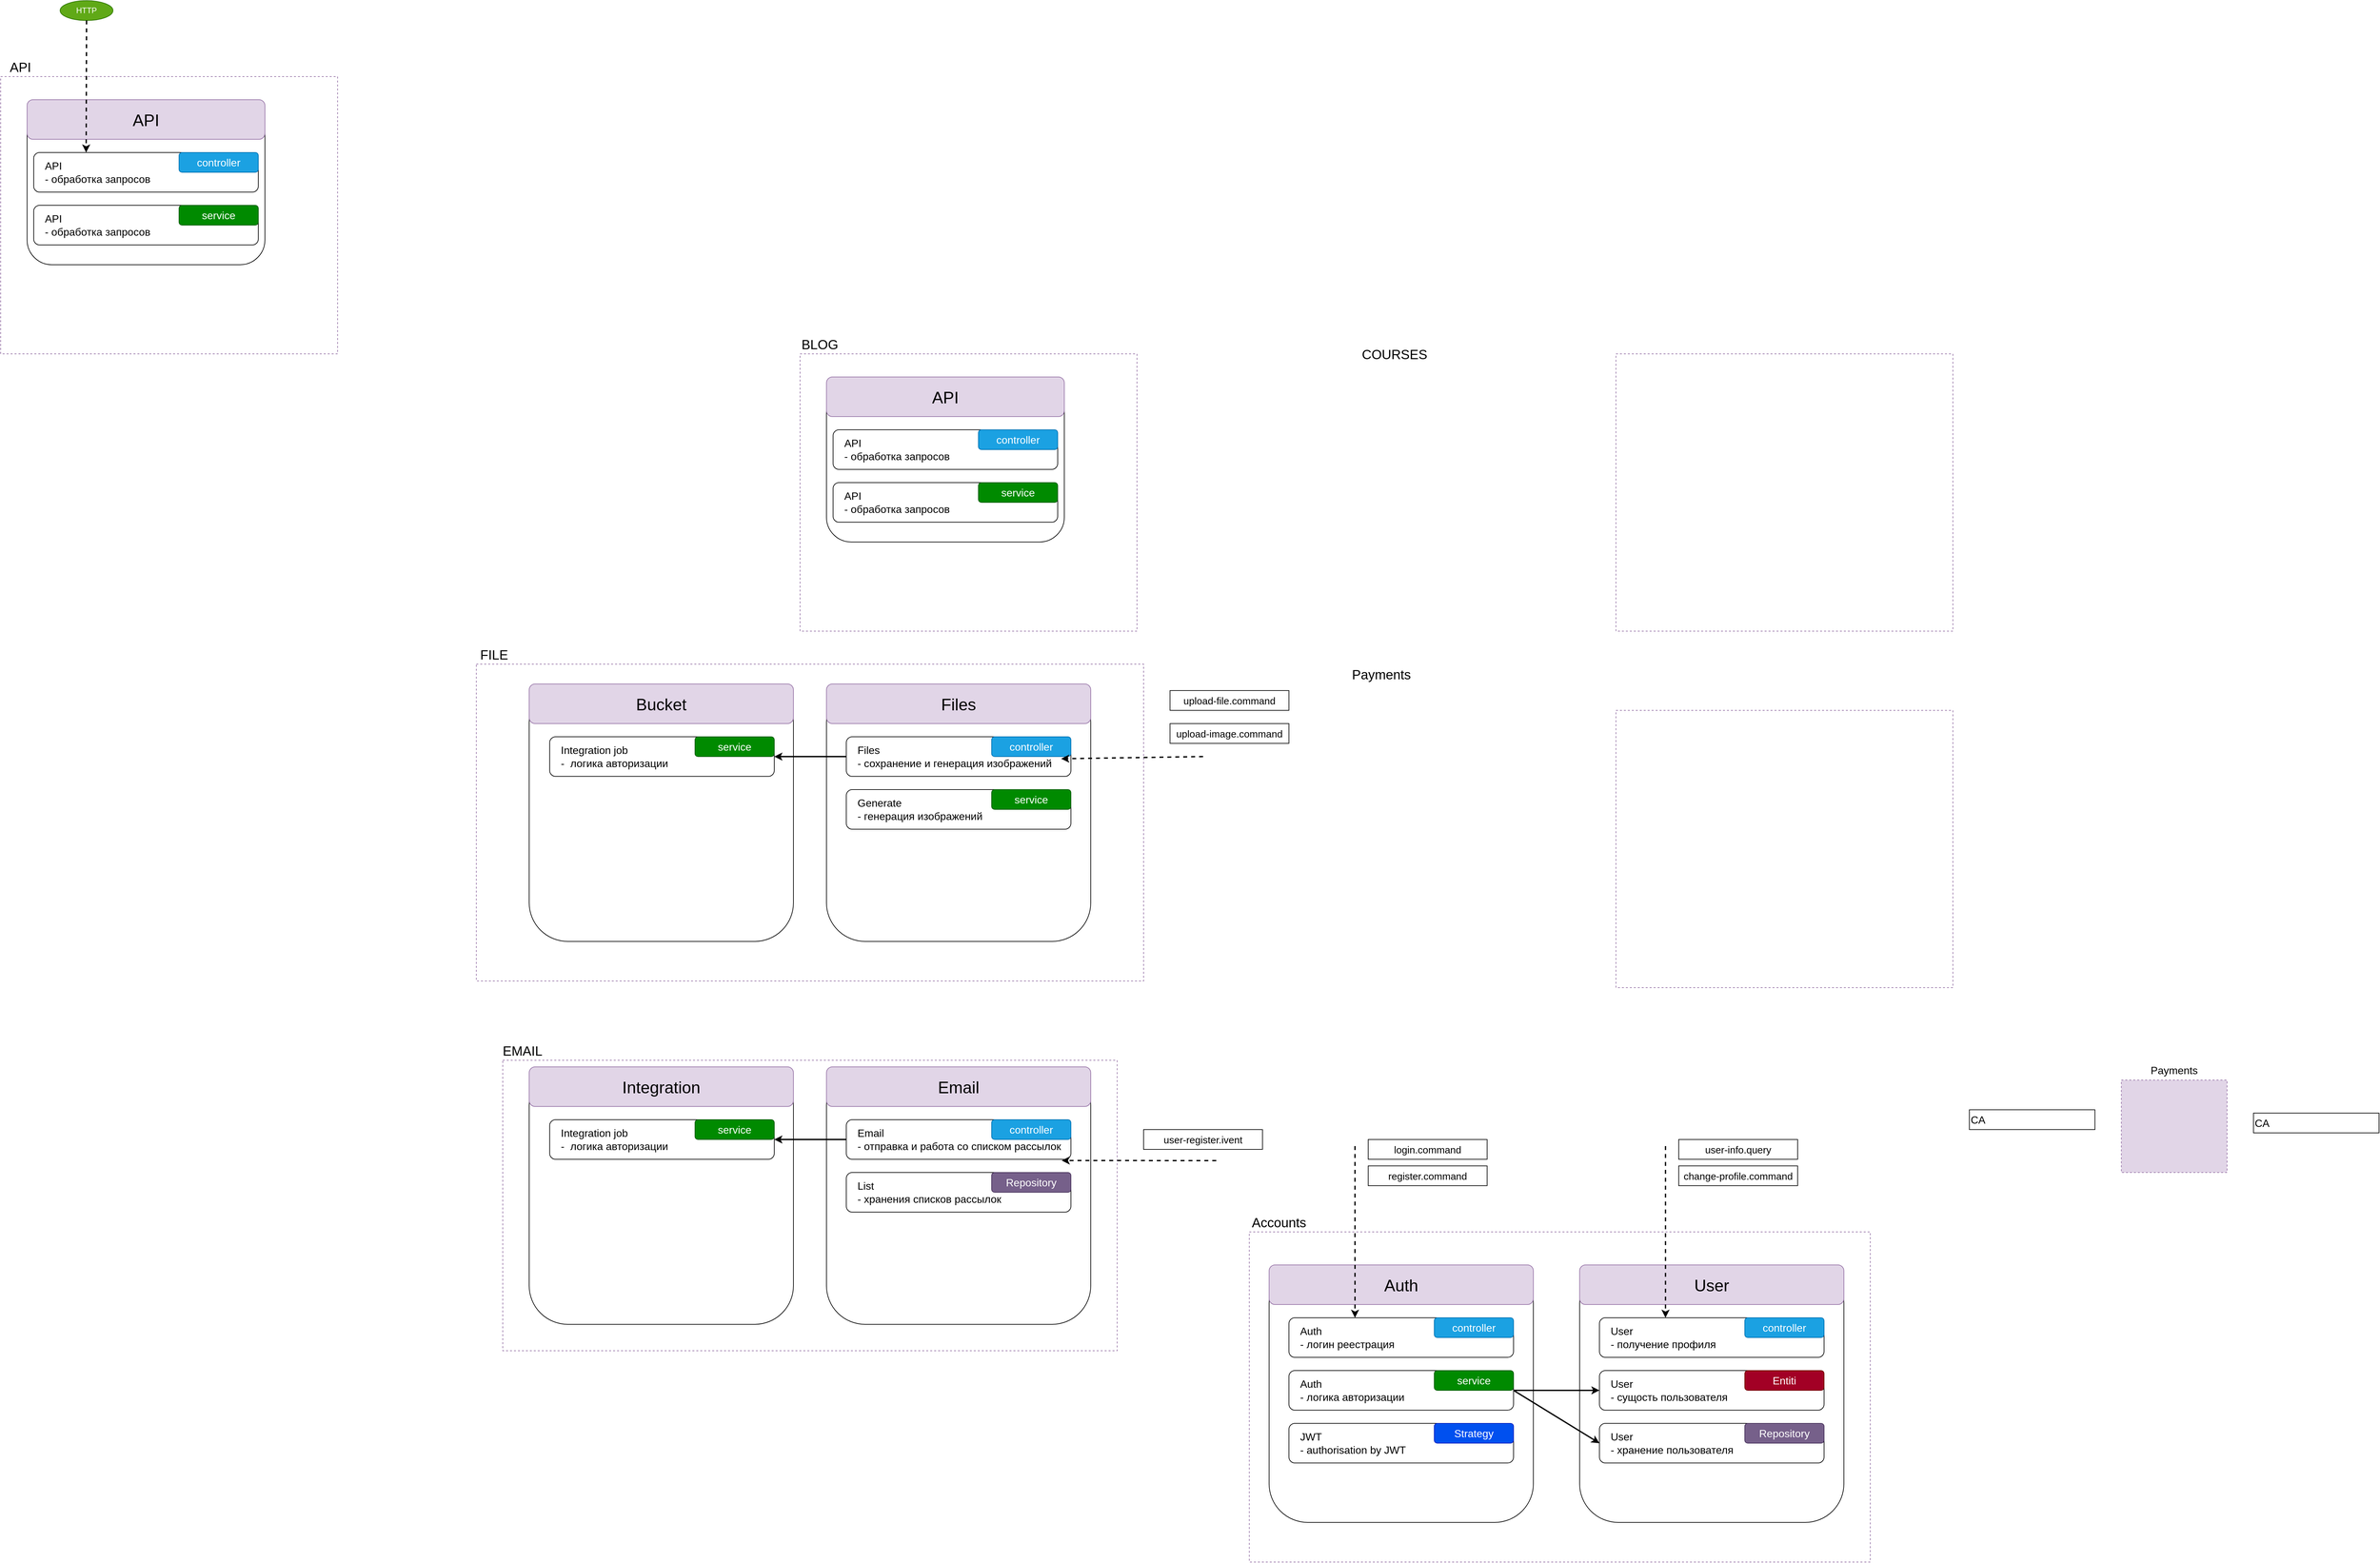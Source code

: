 <mxfile version="24.7.6">
  <diagram name="Страница — 1" id="FXz6Qzg8k4MSJghazMvo">
    <mxGraphModel dx="2476" dy="2785" grid="1" gridSize="10" guides="1" tooltips="1" connect="1" arrows="1" fold="1" page="1" pageScale="1" pageWidth="827" pageHeight="1169" math="0" shadow="0">
      <root>
        <mxCell id="0" />
        <mxCell id="1" parent="0" />
        <mxCell id="1Hry3ucUljuugz8p2C6j-1" value="" style="rounded=1;whiteSpace=wrap;html=1;" parent="1" vertex="1">
          <mxGeometry x="150" y="35" width="360" height="250" as="geometry" />
        </mxCell>
        <mxCell id="1Hry3ucUljuugz8p2C6j-2" value="&lt;font style=&quot;font-size: 25px;&quot;&gt;API&lt;/font&gt;" style="rounded=1;whiteSpace=wrap;html=1;fillColor=#e1d5e7;strokeColor=#9673a6;" parent="1" vertex="1">
          <mxGeometry x="150" y="35" width="360" height="60" as="geometry" />
        </mxCell>
        <mxCell id="1Hry3ucUljuugz8p2C6j-3" value="&lt;font style=&quot;font-size: 16px;&quot;&gt;API&lt;br&gt;- обработка запросов&lt;/font&gt;" style="rounded=1;whiteSpace=wrap;html=1;align=left;spacingLeft=15;" parent="1" vertex="1">
          <mxGeometry x="160" y="115" width="340" height="60" as="geometry" />
        </mxCell>
        <mxCell id="1Hry3ucUljuugz8p2C6j-4" value="&lt;font style=&quot;font-size: 16px;&quot;&gt;API&lt;br&gt;- обработка запросов&lt;/font&gt;" style="rounded=1;whiteSpace=wrap;html=1;align=left;perimeterSpacing=0;spacingLeft=15;" parent="1" vertex="1">
          <mxGeometry x="160" y="195" width="340" height="60" as="geometry" />
        </mxCell>
        <mxCell id="1Hry3ucUljuugz8p2C6j-5" value="&lt;font style=&quot;font-size: 16px;&quot;&gt;controller&lt;/font&gt;" style="rounded=1;whiteSpace=wrap;html=1;fillColor=#1ba1e2;strokeColor=#006EAF;fontColor=#ffffff;" parent="1" vertex="1">
          <mxGeometry x="380" y="115" width="120" height="30" as="geometry" />
        </mxCell>
        <mxCell id="1Hry3ucUljuugz8p2C6j-7" value="&lt;font style=&quot;font-size: 16px;&quot;&gt;service&lt;/font&gt;" style="rounded=1;whiteSpace=wrap;html=1;fillColor=#008a00;strokeColor=#005700;fontColor=#ffffff;" parent="1" vertex="1">
          <mxGeometry x="380" y="195" width="120" height="30" as="geometry" />
        </mxCell>
        <mxCell id="1Hry3ucUljuugz8p2C6j-8" style="edgeStyle=orthogonalEdgeStyle;rounded=0;orthogonalLoop=1;jettySize=auto;html=1;exitX=0.5;exitY=1;exitDx=0;exitDy=0;" parent="1" source="1Hry3ucUljuugz8p2C6j-1" target="1Hry3ucUljuugz8p2C6j-1" edge="1">
          <mxGeometry relative="1" as="geometry" />
        </mxCell>
        <mxCell id="1Hry3ucUljuugz8p2C6j-9" value="HTTP" style="ellipse;whiteSpace=wrap;html=1;fillColor=#60a917;fontColor=#ffffff;strokeColor=#2D7600;" parent="1" vertex="1">
          <mxGeometry x="200" y="-115" width="80" height="30" as="geometry" />
        </mxCell>
        <mxCell id="1Hry3ucUljuugz8p2C6j-15" value="" style="rounded=0;whiteSpace=wrap;html=1;fillColor=none;strokeColor=#9673a6;dashed=1;glass=0;" parent="1" vertex="1">
          <mxGeometry x="110" width="510" height="420" as="geometry" />
        </mxCell>
        <mxCell id="1Hry3ucUljuugz8p2C6j-16" value="&lt;font style=&quot;font-size: 20px;&quot;&gt;API&lt;/font&gt;" style="text;html=1;align=center;verticalAlign=middle;whiteSpace=wrap;rounded=0;" parent="1" vertex="1">
          <mxGeometry x="110" y="-30" width="60" height="30" as="geometry" />
        </mxCell>
        <mxCell id="1Hry3ucUljuugz8p2C6j-19" value="" style="endArrow=classic;html=1;rounded=0;exitX=0.5;exitY=1;exitDx=0;exitDy=0;strokeWidth=2;dashed=1;" parent="1" source="1Hry3ucUljuugz8p2C6j-9" edge="1">
          <mxGeometry width="50" height="50" relative="1" as="geometry">
            <mxPoint x="239.41" y="-65" as="sourcePoint" />
            <mxPoint x="239.41" y="115" as="targetPoint" />
          </mxGeometry>
        </mxCell>
        <mxCell id="1Hry3ucUljuugz8p2C6j-20" value="" style="rounded=1;whiteSpace=wrap;html=1;" parent="1" vertex="1">
          <mxGeometry x="1360" y="455" width="360" height="250" as="geometry" />
        </mxCell>
        <mxCell id="1Hry3ucUljuugz8p2C6j-21" value="&lt;font style=&quot;font-size: 25px;&quot;&gt;API&lt;/font&gt;" style="rounded=1;whiteSpace=wrap;html=1;fillColor=#e1d5e7;strokeColor=#9673a6;" parent="1" vertex="1">
          <mxGeometry x="1360" y="455" width="360" height="60" as="geometry" />
        </mxCell>
        <mxCell id="1Hry3ucUljuugz8p2C6j-22" value="&lt;font style=&quot;font-size: 16px;&quot;&gt;API&lt;br&gt;- обработка запросов&lt;/font&gt;" style="rounded=1;whiteSpace=wrap;html=1;align=left;spacingLeft=15;" parent="1" vertex="1">
          <mxGeometry x="1370" y="535" width="340" height="60" as="geometry" />
        </mxCell>
        <mxCell id="1Hry3ucUljuugz8p2C6j-23" value="&lt;font style=&quot;font-size: 16px;&quot;&gt;API&lt;br&gt;- обработка запросов&lt;/font&gt;" style="rounded=1;whiteSpace=wrap;html=1;align=left;perimeterSpacing=0;spacingLeft=15;" parent="1" vertex="1">
          <mxGeometry x="1370" y="615" width="340" height="60" as="geometry" />
        </mxCell>
        <mxCell id="1Hry3ucUljuugz8p2C6j-24" value="&lt;font style=&quot;font-size: 16px;&quot;&gt;controller&lt;/font&gt;" style="rounded=1;whiteSpace=wrap;html=1;fillColor=#1ba1e2;strokeColor=#006EAF;fontColor=#ffffff;" parent="1" vertex="1">
          <mxGeometry x="1590" y="535" width="120" height="30" as="geometry" />
        </mxCell>
        <mxCell id="1Hry3ucUljuugz8p2C6j-25" value="&lt;font style=&quot;font-size: 16px;&quot;&gt;service&lt;/font&gt;" style="rounded=1;whiteSpace=wrap;html=1;fillColor=#008a00;strokeColor=#005700;fontColor=#ffffff;" parent="1" vertex="1">
          <mxGeometry x="1590" y="615" width="120" height="30" as="geometry" />
        </mxCell>
        <mxCell id="1Hry3ucUljuugz8p2C6j-26" style="edgeStyle=orthogonalEdgeStyle;rounded=0;orthogonalLoop=1;jettySize=auto;html=1;exitX=0.5;exitY=1;exitDx=0;exitDy=0;" parent="1" source="1Hry3ucUljuugz8p2C6j-20" target="1Hry3ucUljuugz8p2C6j-20" edge="1">
          <mxGeometry relative="1" as="geometry" />
        </mxCell>
        <mxCell id="1Hry3ucUljuugz8p2C6j-27" value="" style="rounded=0;whiteSpace=wrap;html=1;fillColor=none;strokeColor=#9673a6;dashed=1;glass=0;" parent="1" vertex="1">
          <mxGeometry x="1320" y="420" width="510" height="420" as="geometry" />
        </mxCell>
        <mxCell id="1Hry3ucUljuugz8p2C6j-28" value="&lt;font style=&quot;font-size: 20px;&quot;&gt;BLOG&lt;/font&gt;" style="text;html=1;align=center;verticalAlign=middle;whiteSpace=wrap;rounded=0;" parent="1" vertex="1">
          <mxGeometry x="1320" y="390" width="60" height="30" as="geometry" />
        </mxCell>
        <mxCell id="1Hry3ucUljuugz8p2C6j-29" value="" style="rounded=0;whiteSpace=wrap;html=1;fillColor=none;strokeColor=#9673a6;dashed=1;glass=0;" parent="1" vertex="1">
          <mxGeometry x="870" y="1490" width="930" height="440" as="geometry" />
        </mxCell>
        <mxCell id="1Hry3ucUljuugz8p2C6j-30" value="&lt;span style=&quot;font-size: 20px;&quot;&gt;EMAIL&lt;/span&gt;" style="text;html=1;align=center;verticalAlign=middle;whiteSpace=wrap;rounded=0;" parent="1" vertex="1">
          <mxGeometry x="870" y="1460" width="60" height="30" as="geometry" />
        </mxCell>
        <mxCell id="1Hry3ucUljuugz8p2C6j-31" value="" style="rounded=0;whiteSpace=wrap;html=1;fillColor=none;strokeColor=#9673a6;dashed=1;glass=0;" parent="1" vertex="1">
          <mxGeometry x="830" y="890" width="1010" height="480" as="geometry" />
        </mxCell>
        <mxCell id="1Hry3ucUljuugz8p2C6j-32" value="&lt;font style=&quot;font-size: 20px;&quot;&gt;FILE&lt;/font&gt;" style="text;html=1;align=center;verticalAlign=middle;whiteSpace=wrap;rounded=0;" parent="1" vertex="1">
          <mxGeometry x="827" y="860" width="60" height="30" as="geometry" />
        </mxCell>
        <mxCell id="1Hry3ucUljuugz8p2C6j-33" value="" style="rounded=0;whiteSpace=wrap;html=1;fillColor=none;strokeColor=#9673a6;dashed=1;glass=0;" parent="1" vertex="1">
          <mxGeometry x="2555" y="420" width="510" height="420" as="geometry" />
        </mxCell>
        <mxCell id="1Hry3ucUljuugz8p2C6j-34" value="&lt;font style=&quot;font-size: 20px;&quot;&gt;COURSES&lt;/font&gt;" style="text;html=1;align=center;verticalAlign=middle;whiteSpace=wrap;rounded=0;" parent="1" vertex="1">
          <mxGeometry x="2190" y="405" width="60" height="30" as="geometry" />
        </mxCell>
        <mxCell id="1Hry3ucUljuugz8p2C6j-35" value="" style="rounded=0;whiteSpace=wrap;html=1;fillColor=none;strokeColor=#9673a6;dashed=1;glass=0;" parent="1" vertex="1">
          <mxGeometry x="2555" y="960" width="510" height="420" as="geometry" />
        </mxCell>
        <mxCell id="1Hry3ucUljuugz8p2C6j-36" value="&lt;font style=&quot;font-size: 20px;&quot;&gt;Payments&lt;/font&gt;" style="text;html=1;align=center;verticalAlign=middle;whiteSpace=wrap;rounded=0;" parent="1" vertex="1">
          <mxGeometry x="2170" y="890" width="60" height="30" as="geometry" />
        </mxCell>
        <mxCell id="1Hry3ucUljuugz8p2C6j-37" value="" style="rounded=0;whiteSpace=wrap;html=1;fillColor=none;strokeColor=#9673a6;dashed=1;glass=0;" parent="1" vertex="1">
          <mxGeometry x="2000" y="1750" width="940" height="500" as="geometry" />
        </mxCell>
        <mxCell id="1Hry3ucUljuugz8p2C6j-38" value="&lt;font style=&quot;font-size: 20px;&quot;&gt;Accounts&lt;/font&gt;" style="text;html=1;align=center;verticalAlign=middle;whiteSpace=wrap;rounded=0;" parent="1" vertex="1">
          <mxGeometry x="2015" y="1720" width="60" height="30" as="geometry" />
        </mxCell>
        <mxCell id="1Hry3ucUljuugz8p2C6j-39" value="" style="rounded=1;whiteSpace=wrap;html=1;" parent="1" vertex="1">
          <mxGeometry x="2030" y="1800" width="400" height="390" as="geometry" />
        </mxCell>
        <mxCell id="1Hry3ucUljuugz8p2C6j-40" value="&lt;font style=&quot;font-size: 25px;&quot;&gt;Auth&lt;/font&gt;" style="rounded=1;whiteSpace=wrap;html=1;fillColor=#e1d5e7;strokeColor=#9673a6;" parent="1" vertex="1">
          <mxGeometry x="2030" y="1800" width="400" height="60" as="geometry" />
        </mxCell>
        <mxCell id="1Hry3ucUljuugz8p2C6j-41" value="&lt;font style=&quot;font-size: 16px;&quot;&gt;Auth&lt;br&gt;- логин реестрация&lt;/font&gt;" style="rounded=1;whiteSpace=wrap;html=1;align=left;spacingLeft=15;" parent="1" vertex="1">
          <mxGeometry x="2060" y="1880" width="340" height="60" as="geometry" />
        </mxCell>
        <mxCell id="1Hry3ucUljuugz8p2C6j-42" value="&lt;font style=&quot;font-size: 16px;&quot;&gt;Auth&lt;br&gt;- логика авторизации&lt;/font&gt;" style="rounded=1;whiteSpace=wrap;html=1;align=left;perimeterSpacing=0;spacingLeft=15;" parent="1" vertex="1">
          <mxGeometry x="2060" y="1960" width="340" height="60" as="geometry" />
        </mxCell>
        <mxCell id="1Hry3ucUljuugz8p2C6j-43" value="&lt;font style=&quot;font-size: 16px;&quot;&gt;controller&lt;/font&gt;" style="rounded=1;whiteSpace=wrap;html=1;fillColor=#1ba1e2;strokeColor=#006EAF;fontColor=#ffffff;" parent="1" vertex="1">
          <mxGeometry x="2280" y="1880" width="120" height="30" as="geometry" />
        </mxCell>
        <mxCell id="1Hry3ucUljuugz8p2C6j-44" value="&lt;font style=&quot;font-size: 16px;&quot;&gt;service&lt;/font&gt;" style="rounded=1;whiteSpace=wrap;html=1;fillColor=#008a00;strokeColor=#005700;fontColor=#ffffff;" parent="1" vertex="1">
          <mxGeometry x="2280" y="1960" width="120" height="30" as="geometry" />
        </mxCell>
        <mxCell id="1Hry3ucUljuugz8p2C6j-45" value="" style="rounded=1;whiteSpace=wrap;html=1;" parent="1" vertex="1">
          <mxGeometry x="2500" y="1800" width="400" height="390" as="geometry" />
        </mxCell>
        <mxCell id="1Hry3ucUljuugz8p2C6j-46" value="&lt;font style=&quot;font-size: 25px;&quot;&gt;User&lt;/font&gt;" style="rounded=1;whiteSpace=wrap;html=1;fillColor=#e1d5e7;strokeColor=#9673a6;" parent="1" vertex="1">
          <mxGeometry x="2500" y="1800" width="400" height="60" as="geometry" />
        </mxCell>
        <mxCell id="1Hry3ucUljuugz8p2C6j-47" value="&lt;font style=&quot;font-size: 16px;&quot;&gt;User&lt;br&gt;- получение профиля&lt;/font&gt;" style="rounded=1;whiteSpace=wrap;html=1;align=left;spacingLeft=15;" parent="1" vertex="1">
          <mxGeometry x="2530" y="1880" width="340" height="60" as="geometry" />
        </mxCell>
        <mxCell id="1Hry3ucUljuugz8p2C6j-48" value="&lt;font style=&quot;font-size: 16px;&quot;&gt;User&lt;br&gt;- хранение пользователя&lt;/font&gt;" style="rounded=1;whiteSpace=wrap;html=1;align=left;perimeterSpacing=0;spacingLeft=15;" parent="1" vertex="1">
          <mxGeometry x="2530" y="2040" width="340" height="60" as="geometry" />
        </mxCell>
        <mxCell id="1Hry3ucUljuugz8p2C6j-49" value="&lt;font style=&quot;font-size: 16px;&quot;&gt;controller&lt;/font&gt;" style="rounded=1;whiteSpace=wrap;html=1;fillColor=#1ba1e2;strokeColor=#006EAF;fontColor=#ffffff;" parent="1" vertex="1">
          <mxGeometry x="2750" y="1880" width="120" height="30" as="geometry" />
        </mxCell>
        <mxCell id="1Hry3ucUljuugz8p2C6j-50" value="&lt;span style=&quot;font-size: 16px;&quot;&gt;Repository&lt;/span&gt;" style="rounded=1;whiteSpace=wrap;html=1;fillColor=#76608a;strokeColor=#432D57;fontColor=#ffffff;" parent="1" vertex="1">
          <mxGeometry x="2750" y="2040" width="120" height="30" as="geometry" />
        </mxCell>
        <mxCell id="1Hry3ucUljuugz8p2C6j-56" value="&lt;font style=&quot;font-size: 16px;&quot;&gt;User&lt;/font&gt;&lt;div&gt;&lt;font style=&quot;font-size: 16px;&quot;&gt;- сущость пользователя&lt;/font&gt;&lt;/div&gt;" style="rounded=1;whiteSpace=wrap;html=1;align=left;perimeterSpacing=0;spacingLeft=15;" parent="1" vertex="1">
          <mxGeometry x="2530" y="1960" width="340" height="60" as="geometry" />
        </mxCell>
        <mxCell id="1Hry3ucUljuugz8p2C6j-57" value="&lt;span style=&quot;font-size: 16px;&quot;&gt;Entiti&lt;/span&gt;" style="rounded=1;whiteSpace=wrap;html=1;fillColor=#a20025;strokeColor=#6F0000;fontColor=#ffffff;" parent="1" vertex="1">
          <mxGeometry x="2750" y="1960" width="120" height="30" as="geometry" />
        </mxCell>
        <mxCell id="1Hry3ucUljuugz8p2C6j-61" value="" style="endArrow=classic;html=1;rounded=0;exitX=1;exitY=0.5;exitDx=0;exitDy=0;entryX=0;entryY=0.5;entryDx=0;entryDy=0;strokeWidth=2;" parent="1" source="1Hry3ucUljuugz8p2C6j-42" target="1Hry3ucUljuugz8p2C6j-56" edge="1">
          <mxGeometry width="50" height="50" relative="1" as="geometry">
            <mxPoint x="2440" y="2120" as="sourcePoint" />
            <mxPoint x="2490" y="2070" as="targetPoint" />
          </mxGeometry>
        </mxCell>
        <mxCell id="1Hry3ucUljuugz8p2C6j-62" value="" style="endArrow=classic;html=1;rounded=0;exitX=1;exitY=0.5;exitDx=0;exitDy=0;entryX=0;entryY=0.5;entryDx=0;entryDy=0;strokeWidth=2;" parent="1" source="1Hry3ucUljuugz8p2C6j-42" target="1Hry3ucUljuugz8p2C6j-48" edge="1">
          <mxGeometry width="50" height="50" relative="1" as="geometry">
            <mxPoint x="2410" y="2000" as="sourcePoint" />
            <mxPoint x="2540" y="2000" as="targetPoint" />
          </mxGeometry>
        </mxCell>
        <mxCell id="1Hry3ucUljuugz8p2C6j-63" value="&lt;font style=&quot;font-size: 16px;&quot;&gt;JWT&lt;br&gt;- authorisation by JWT&lt;/font&gt;" style="rounded=1;whiteSpace=wrap;html=1;align=left;perimeterSpacing=0;spacingLeft=15;" parent="1" vertex="1">
          <mxGeometry x="2060" y="2040" width="340" height="60" as="geometry" />
        </mxCell>
        <mxCell id="1Hry3ucUljuugz8p2C6j-64" value="&lt;span style=&quot;font-size: 16px;&quot;&gt;Strategy&lt;/span&gt;" style="rounded=1;whiteSpace=wrap;html=1;fillColor=#0050ef;strokeColor=#001DBC;fontColor=#ffffff;" parent="1" vertex="1">
          <mxGeometry x="2280" y="2040" width="120" height="30" as="geometry" />
        </mxCell>
        <mxCell id="NOx0zix0NdKzNJuwrrX9-1" value="" style="endArrow=classic;html=1;rounded=0;strokeWidth=2;dashed=1;" edge="1" parent="1">
          <mxGeometry width="50" height="50" relative="1" as="geometry">
            <mxPoint x="2160" y="1620" as="sourcePoint" />
            <mxPoint x="2160" y="1880" as="targetPoint" />
          </mxGeometry>
        </mxCell>
        <mxCell id="NOx0zix0NdKzNJuwrrX9-2" value="&lt;font style=&quot;font-size: 15px;&quot;&gt;login.command&lt;/font&gt;" style="rounded=0;whiteSpace=wrap;html=1;" vertex="1" parent="1">
          <mxGeometry x="2180" y="1610" width="180" height="30" as="geometry" />
        </mxCell>
        <mxCell id="NOx0zix0NdKzNJuwrrX9-3" value="&lt;font style=&quot;font-size: 15px;&quot;&gt;register.command&lt;/font&gt;" style="rounded=0;whiteSpace=wrap;html=1;" vertex="1" parent="1">
          <mxGeometry x="2180" y="1650" width="180" height="30" as="geometry" />
        </mxCell>
        <mxCell id="NOx0zix0NdKzNJuwrrX9-4" value="" style="endArrow=classic;html=1;rounded=0;strokeWidth=2;dashed=1;" edge="1" parent="1">
          <mxGeometry width="50" height="50" relative="1" as="geometry">
            <mxPoint x="2630" y="1620" as="sourcePoint" />
            <mxPoint x="2630" y="1880" as="targetPoint" />
          </mxGeometry>
        </mxCell>
        <mxCell id="NOx0zix0NdKzNJuwrrX9-5" value="&lt;font style=&quot;font-size: 15px;&quot;&gt;user-info.query&lt;/font&gt;" style="rounded=0;whiteSpace=wrap;html=1;" vertex="1" parent="1">
          <mxGeometry x="2650" y="1610" width="180" height="30" as="geometry" />
        </mxCell>
        <mxCell id="NOx0zix0NdKzNJuwrrX9-6" value="&lt;font style=&quot;font-size: 16px;&quot;&gt;CA&lt;/font&gt;" style="rounded=0;whiteSpace=wrap;html=1;align=left;" vertex="1" parent="1">
          <mxGeometry x="3090" y="1565" width="190" height="30" as="geometry" />
        </mxCell>
        <mxCell id="NOx0zix0NdKzNJuwrrX9-7" value="" style="rounded=0;whiteSpace=wrap;html=1;dashed=1;fillColor=#e1d5e7;strokeColor=#9673a6;" vertex="1" parent="1">
          <mxGeometry x="3320" y="1520" width="160" height="140" as="geometry" />
        </mxCell>
        <mxCell id="NOx0zix0NdKzNJuwrrX9-8" value="&lt;font style=&quot;font-size: 16px;&quot;&gt;CA&lt;/font&gt;" style="rounded=0;whiteSpace=wrap;html=1;align=left;" vertex="1" parent="1">
          <mxGeometry x="3520" y="1570" width="190" height="30" as="geometry" />
        </mxCell>
        <mxCell id="NOx0zix0NdKzNJuwrrX9-9" value="&lt;font style=&quot;font-size: 16px;&quot;&gt;Payments&lt;/font&gt;" style="text;html=1;align=center;verticalAlign=middle;whiteSpace=wrap;rounded=0;" vertex="1" parent="1">
          <mxGeometry x="3320" y="1490" width="160" height="30" as="geometry" />
        </mxCell>
        <mxCell id="NOx0zix0NdKzNJuwrrX9-10" value="" style="rounded=1;whiteSpace=wrap;html=1;" vertex="1" parent="1">
          <mxGeometry x="910" y="1500" width="400" height="390" as="geometry" />
        </mxCell>
        <mxCell id="NOx0zix0NdKzNJuwrrX9-11" value="&lt;font style=&quot;font-size: 25px;&quot;&gt;Integration&lt;/font&gt;" style="rounded=1;whiteSpace=wrap;html=1;fillColor=#e1d5e7;strokeColor=#9673a6;" vertex="1" parent="1">
          <mxGeometry x="910" y="1500" width="400" height="60" as="geometry" />
        </mxCell>
        <mxCell id="NOx0zix0NdKzNJuwrrX9-12" value="" style="rounded=1;whiteSpace=wrap;html=1;" vertex="1" parent="1">
          <mxGeometry x="1360" y="1500" width="400" height="390" as="geometry" />
        </mxCell>
        <mxCell id="NOx0zix0NdKzNJuwrrX9-13" value="&lt;font style=&quot;font-size: 25px;&quot;&gt;Email&lt;/font&gt;" style="rounded=1;whiteSpace=wrap;html=1;fillColor=#e1d5e7;strokeColor=#9673a6;" vertex="1" parent="1">
          <mxGeometry x="1360" y="1500" width="400" height="60" as="geometry" />
        </mxCell>
        <mxCell id="NOx0zix0NdKzNJuwrrX9-14" value="&lt;font style=&quot;font-size: 16px;&quot;&gt;Email&lt;br&gt;- отправка и работа со списком рассылок&lt;/font&gt;" style="rounded=1;whiteSpace=wrap;html=1;align=left;spacingLeft=15;" vertex="1" parent="1">
          <mxGeometry x="1390" y="1580" width="340" height="60" as="geometry" />
        </mxCell>
        <mxCell id="NOx0zix0NdKzNJuwrrX9-15" value="&lt;font style=&quot;font-size: 16px;&quot;&gt;controller&lt;/font&gt;" style="rounded=1;whiteSpace=wrap;html=1;fillColor=#1ba1e2;strokeColor=#006EAF;fontColor=#ffffff;" vertex="1" parent="1">
          <mxGeometry x="1610" y="1580" width="120" height="30" as="geometry" />
        </mxCell>
        <mxCell id="NOx0zix0NdKzNJuwrrX9-16" value="&lt;font style=&quot;font-size: 16px;&quot;&gt;List&lt;br&gt;- хранения списков рассылок&lt;/font&gt;" style="rounded=1;whiteSpace=wrap;html=1;align=left;spacingLeft=15;" vertex="1" parent="1">
          <mxGeometry x="1390" y="1660" width="340" height="60" as="geometry" />
        </mxCell>
        <mxCell id="NOx0zix0NdKzNJuwrrX9-18" value="&lt;span style=&quot;font-size: 16px;&quot;&gt;Repository&lt;/span&gt;" style="rounded=1;whiteSpace=wrap;html=1;fillColor=#76608a;strokeColor=#432D57;fontColor=#ffffff;" vertex="1" parent="1">
          <mxGeometry x="1610" y="1660" width="120" height="30" as="geometry" />
        </mxCell>
        <mxCell id="NOx0zix0NdKzNJuwrrX9-19" value="&lt;font style=&quot;font-size: 16px;&quot;&gt;Integration job&lt;br&gt;-&amp;nbsp; логика авторизации&lt;/font&gt;" style="rounded=1;whiteSpace=wrap;html=1;align=left;perimeterSpacing=0;spacingLeft=15;" vertex="1" parent="1">
          <mxGeometry x="941" y="1580" width="340" height="60" as="geometry" />
        </mxCell>
        <mxCell id="NOx0zix0NdKzNJuwrrX9-20" value="&lt;font style=&quot;font-size: 16px;&quot;&gt;service&lt;/font&gt;" style="rounded=1;whiteSpace=wrap;html=1;fillColor=#008a00;strokeColor=#005700;fontColor=#ffffff;" vertex="1" parent="1">
          <mxGeometry x="1161" y="1580" width="120" height="30" as="geometry" />
        </mxCell>
        <mxCell id="NOx0zix0NdKzNJuwrrX9-21" value="" style="endArrow=classic;html=1;rounded=0;exitX=0;exitY=0.5;exitDx=0;exitDy=0;entryX=1;entryY=0.5;entryDx=0;entryDy=0;strokeWidth=2;" edge="1" parent="1" source="NOx0zix0NdKzNJuwrrX9-14" target="NOx0zix0NdKzNJuwrrX9-19">
          <mxGeometry width="50" height="50" relative="1" as="geometry">
            <mxPoint x="1310" y="1630" as="sourcePoint" />
            <mxPoint x="1360" y="1580" as="targetPoint" />
          </mxGeometry>
        </mxCell>
        <mxCell id="NOx0zix0NdKzNJuwrrX9-22" value="" style="rounded=1;whiteSpace=wrap;html=1;" vertex="1" parent="1">
          <mxGeometry x="910" y="920" width="400" height="390" as="geometry" />
        </mxCell>
        <mxCell id="NOx0zix0NdKzNJuwrrX9-23" value="" style="rounded=1;whiteSpace=wrap;html=1;" vertex="1" parent="1">
          <mxGeometry x="1360" y="920" width="400" height="390" as="geometry" />
        </mxCell>
        <mxCell id="NOx0zix0NdKzNJuwrrX9-24" value="&lt;font style=&quot;font-size: 25px;&quot;&gt;Files&lt;/font&gt;" style="rounded=1;whiteSpace=wrap;html=1;fillColor=#e1d5e7;strokeColor=#9673a6;" vertex="1" parent="1">
          <mxGeometry x="1360" y="920" width="400" height="60" as="geometry" />
        </mxCell>
        <mxCell id="NOx0zix0NdKzNJuwrrX9-25" value="&lt;font style=&quot;font-size: 16px;&quot;&gt;Files&lt;br&gt;- сохранение и генерация изображений&lt;/font&gt;" style="rounded=1;whiteSpace=wrap;html=1;align=left;spacingLeft=15;" vertex="1" parent="1">
          <mxGeometry x="1390" y="1000" width="340" height="60" as="geometry" />
        </mxCell>
        <mxCell id="NOx0zix0NdKzNJuwrrX9-26" value="&lt;font style=&quot;font-size: 16px;&quot;&gt;controller&lt;/font&gt;" style="rounded=1;whiteSpace=wrap;html=1;fillColor=#1ba1e2;strokeColor=#006EAF;fontColor=#ffffff;" vertex="1" parent="1">
          <mxGeometry x="1610" y="1000" width="120" height="30" as="geometry" />
        </mxCell>
        <mxCell id="NOx0zix0NdKzNJuwrrX9-27" value="&lt;font style=&quot;font-size: 16px;&quot;&gt;Generate&lt;br&gt;- генерация изображений&lt;/font&gt;" style="rounded=1;whiteSpace=wrap;html=1;align=left;spacingLeft=15;" vertex="1" parent="1">
          <mxGeometry x="1390" y="1080" width="340" height="60" as="geometry" />
        </mxCell>
        <mxCell id="NOx0zix0NdKzNJuwrrX9-29" value="&lt;font style=&quot;font-size: 16px;&quot;&gt;Integration job&lt;br&gt;-&amp;nbsp; логика авторизации&lt;/font&gt;" style="rounded=1;whiteSpace=wrap;html=1;align=left;perimeterSpacing=0;spacingLeft=15;" vertex="1" parent="1">
          <mxGeometry x="941" y="1000" width="340" height="60" as="geometry" />
        </mxCell>
        <mxCell id="NOx0zix0NdKzNJuwrrX9-30" value="&lt;font style=&quot;font-size: 16px;&quot;&gt;service&lt;/font&gt;" style="rounded=1;whiteSpace=wrap;html=1;fillColor=#008a00;strokeColor=#005700;fontColor=#ffffff;" vertex="1" parent="1">
          <mxGeometry x="1161" y="1000" width="120" height="30" as="geometry" />
        </mxCell>
        <mxCell id="NOx0zix0NdKzNJuwrrX9-31" value="" style="endArrow=classic;html=1;rounded=0;exitX=0;exitY=0.5;exitDx=0;exitDy=0;entryX=1;entryY=0.5;entryDx=0;entryDy=0;strokeWidth=2;" edge="1" parent="1" source="NOx0zix0NdKzNJuwrrX9-25" target="NOx0zix0NdKzNJuwrrX9-29">
          <mxGeometry width="50" height="50" relative="1" as="geometry">
            <mxPoint x="1310" y="1050" as="sourcePoint" />
            <mxPoint x="1360" y="1000" as="targetPoint" />
          </mxGeometry>
        </mxCell>
        <mxCell id="NOx0zix0NdKzNJuwrrX9-32" value="&lt;font style=&quot;font-size: 25px;&quot;&gt;Bucket&lt;/font&gt;" style="rounded=1;whiteSpace=wrap;html=1;fillColor=#e1d5e7;strokeColor=#9673a6;" vertex="1" parent="1">
          <mxGeometry x="910" y="920" width="400" height="60" as="geometry" />
        </mxCell>
        <mxCell id="NOx0zix0NdKzNJuwrrX9-33" value="&lt;font style=&quot;font-size: 16px;&quot;&gt;service&lt;/font&gt;" style="rounded=1;whiteSpace=wrap;html=1;fillColor=#008a00;strokeColor=#005700;fontColor=#ffffff;" vertex="1" parent="1">
          <mxGeometry x="1610" y="1080" width="120" height="30" as="geometry" />
        </mxCell>
        <mxCell id="NOx0zix0NdKzNJuwrrX9-34" value="&lt;font style=&quot;font-size: 15px;&quot;&gt;change-profile.command&lt;/font&gt;" style="rounded=0;whiteSpace=wrap;html=1;" vertex="1" parent="1">
          <mxGeometry x="2650" y="1650" width="180" height="30" as="geometry" />
        </mxCell>
        <mxCell id="NOx0zix0NdKzNJuwrrX9-35" value="" style="endArrow=classic;html=1;rounded=0;strokeWidth=2;dashed=1;entryX=0.877;entryY=1.11;entryDx=0;entryDy=0;entryPerimeter=0;" edge="1" parent="1" target="NOx0zix0NdKzNJuwrrX9-26">
          <mxGeometry width="50" height="50" relative="1" as="geometry">
            <mxPoint x="1930" y="1030" as="sourcePoint" />
            <mxPoint x="1875" y="1250" as="targetPoint" />
          </mxGeometry>
        </mxCell>
        <mxCell id="NOx0zix0NdKzNJuwrrX9-36" value="&lt;font style=&quot;font-size: 15px;&quot;&gt;upload-file.command&lt;/font&gt;" style="rounded=0;whiteSpace=wrap;html=1;" vertex="1" parent="1">
          <mxGeometry x="1880" y="930" width="180" height="30" as="geometry" />
        </mxCell>
        <mxCell id="NOx0zix0NdKzNJuwrrX9-37" value="&lt;font style=&quot;font-size: 15px;&quot;&gt;upload-image.command&lt;/font&gt;" style="rounded=0;whiteSpace=wrap;html=1;" vertex="1" parent="1">
          <mxGeometry x="1880" y="980" width="180" height="30" as="geometry" />
        </mxCell>
        <mxCell id="NOx0zix0NdKzNJuwrrX9-38" value="" style="endArrow=classic;html=1;rounded=0;strokeWidth=2;dashed=1;entryX=0.959;entryY=1.031;entryDx=0;entryDy=0;entryPerimeter=0;" edge="1" parent="1" target="NOx0zix0NdKzNJuwrrX9-14">
          <mxGeometry width="50" height="50" relative="1" as="geometry">
            <mxPoint x="1950" y="1642" as="sourcePoint" />
            <mxPoint x="1830" y="1835" as="targetPoint" />
          </mxGeometry>
        </mxCell>
        <mxCell id="NOx0zix0NdKzNJuwrrX9-40" value="&lt;font style=&quot;font-size: 15px;&quot;&gt;user-register.ivent&lt;/font&gt;" style="rounded=0;whiteSpace=wrap;html=1;" vertex="1" parent="1">
          <mxGeometry x="1840" y="1595" width="180" height="30" as="geometry" />
        </mxCell>
      </root>
    </mxGraphModel>
  </diagram>
</mxfile>
